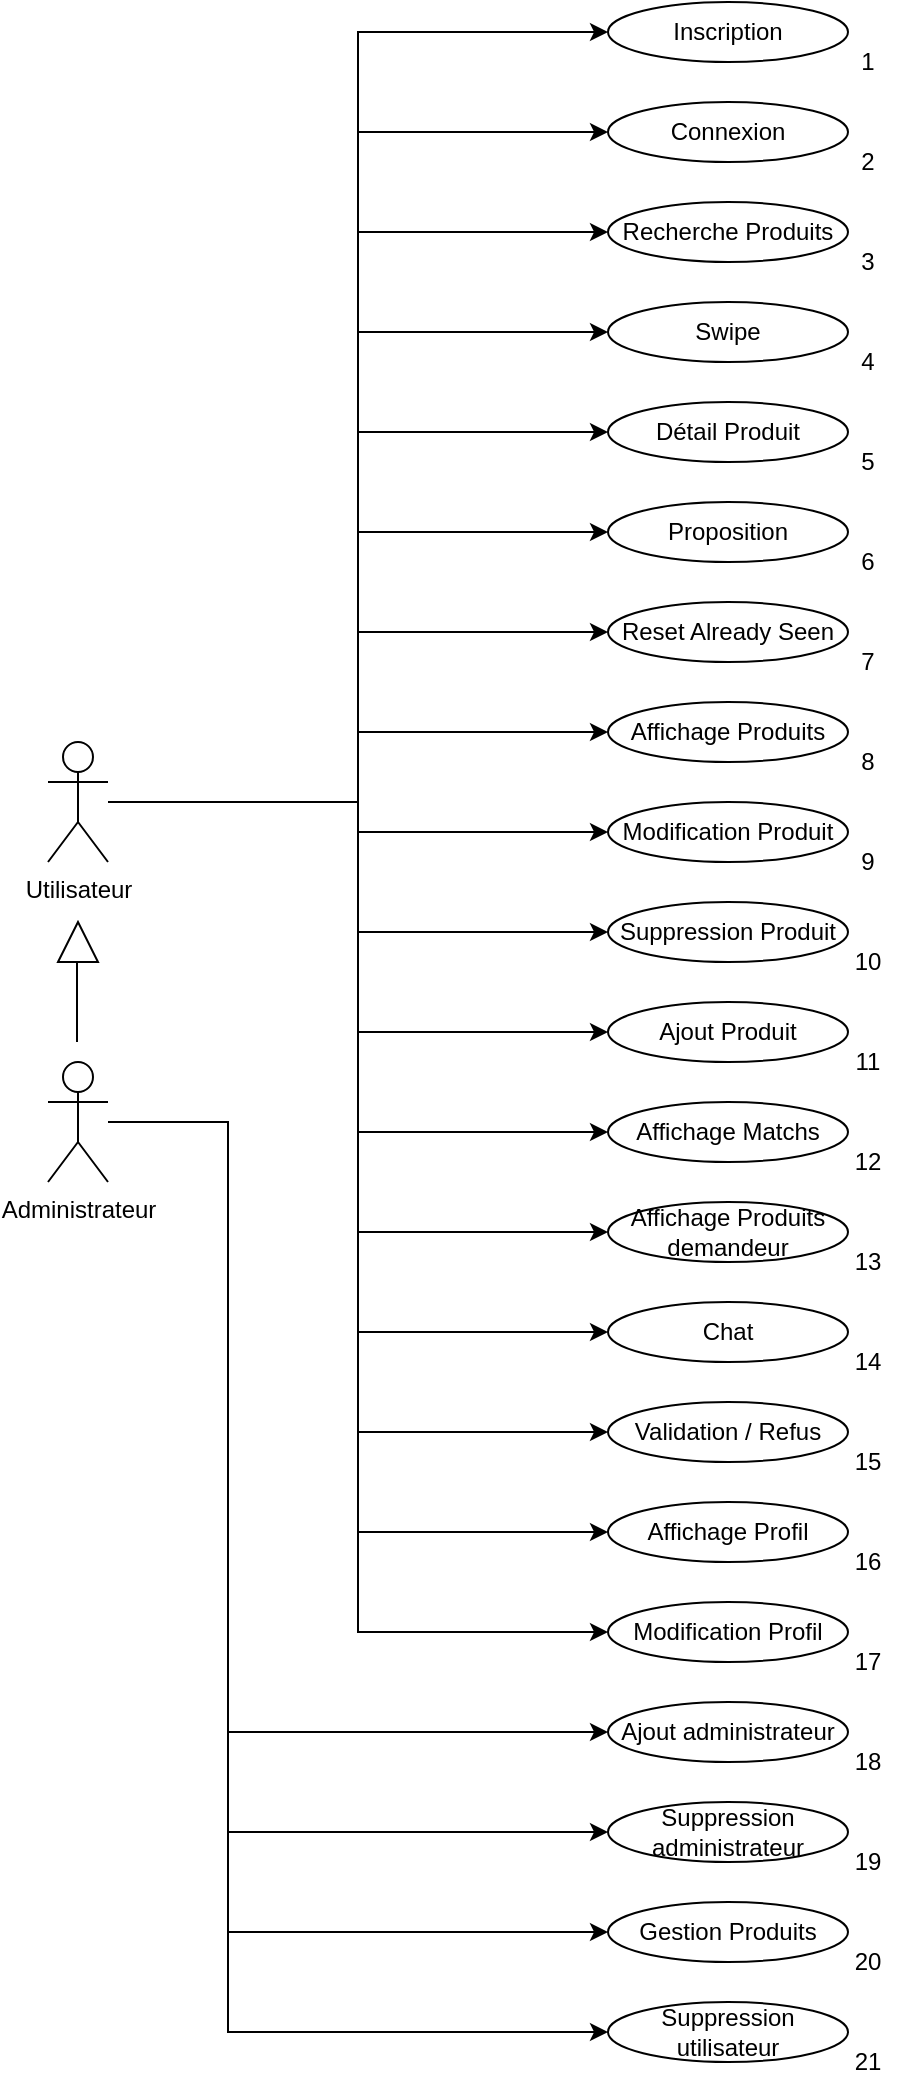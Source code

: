 <mxfile version="14.2.2" type="device"><diagram id="xinGQeOJ1Q0zyIzhqvFK" name="Page-1"><mxGraphModel dx="1422" dy="737" grid="1" gridSize="10" guides="1" tooltips="1" connect="1" arrows="1" fold="1" page="1" pageScale="1" pageWidth="827" pageHeight="1169" math="0" shadow="0"><root><mxCell id="0"/><mxCell id="1" parent="0"/><mxCell id="ZqRyXnJVnwEsI-8PFLBK-31" style="edgeStyle=orthogonalEdgeStyle;rounded=0;orthogonalLoop=1;jettySize=auto;html=1;entryX=0;entryY=0.5;entryDx=0;entryDy=0;" edge="1" parent="1" source="1A-qQxgDkp7ZEUeKsdOK-2" target="ZqRyXnJVnwEsI-8PFLBK-1"><mxGeometry relative="1" as="geometry"/></mxCell><mxCell id="ZqRyXnJVnwEsI-8PFLBK-32" style="edgeStyle=orthogonalEdgeStyle;rounded=0;orthogonalLoop=1;jettySize=auto;html=1;entryX=0;entryY=0.5;entryDx=0;entryDy=0;" edge="1" parent="1" source="1A-qQxgDkp7ZEUeKsdOK-2" target="ZqRyXnJVnwEsI-8PFLBK-2"><mxGeometry relative="1" as="geometry"/></mxCell><mxCell id="ZqRyXnJVnwEsI-8PFLBK-33" style="edgeStyle=orthogonalEdgeStyle;rounded=0;orthogonalLoop=1;jettySize=auto;html=1;entryX=0;entryY=0.5;entryDx=0;entryDy=0;" edge="1" parent="1" source="1A-qQxgDkp7ZEUeKsdOK-2" target="ZqRyXnJVnwEsI-8PFLBK-3"><mxGeometry relative="1" as="geometry"/></mxCell><mxCell id="ZqRyXnJVnwEsI-8PFLBK-34" style="edgeStyle=orthogonalEdgeStyle;rounded=0;orthogonalLoop=1;jettySize=auto;html=1;entryX=0;entryY=0.5;entryDx=0;entryDy=0;" edge="1" parent="1" source="1A-qQxgDkp7ZEUeKsdOK-2" target="ZqRyXnJVnwEsI-8PFLBK-11"><mxGeometry relative="1" as="geometry"/></mxCell><mxCell id="ZqRyXnJVnwEsI-8PFLBK-35" style="edgeStyle=orthogonalEdgeStyle;rounded=0;orthogonalLoop=1;jettySize=auto;html=1;entryX=0;entryY=0.5;entryDx=0;entryDy=0;" edge="1" parent="1" source="1A-qQxgDkp7ZEUeKsdOK-2" target="ZqRyXnJVnwEsI-8PFLBK-12"><mxGeometry relative="1" as="geometry"/></mxCell><mxCell id="ZqRyXnJVnwEsI-8PFLBK-36" style="edgeStyle=orthogonalEdgeStyle;rounded=0;orthogonalLoop=1;jettySize=auto;html=1;entryX=0;entryY=0.5;entryDx=0;entryDy=0;" edge="1" parent="1" source="1A-qQxgDkp7ZEUeKsdOK-2" target="ZqRyXnJVnwEsI-8PFLBK-13"><mxGeometry relative="1" as="geometry"/></mxCell><mxCell id="ZqRyXnJVnwEsI-8PFLBK-37" style="edgeStyle=orthogonalEdgeStyle;rounded=0;orthogonalLoop=1;jettySize=auto;html=1;entryX=0;entryY=0.5;entryDx=0;entryDy=0;" edge="1" parent="1" source="1A-qQxgDkp7ZEUeKsdOK-2" target="ZqRyXnJVnwEsI-8PFLBK-14"><mxGeometry relative="1" as="geometry"/></mxCell><mxCell id="ZqRyXnJVnwEsI-8PFLBK-38" style="edgeStyle=orthogonalEdgeStyle;rounded=0;orthogonalLoop=1;jettySize=auto;html=1;entryX=0;entryY=0.5;entryDx=0;entryDy=0;" edge="1" parent="1" source="1A-qQxgDkp7ZEUeKsdOK-2" target="ZqRyXnJVnwEsI-8PFLBK-7"><mxGeometry relative="1" as="geometry"/></mxCell><mxCell id="ZqRyXnJVnwEsI-8PFLBK-39" style="edgeStyle=orthogonalEdgeStyle;rounded=0;orthogonalLoop=1;jettySize=auto;html=1;entryX=0;entryY=0.5;entryDx=0;entryDy=0;" edge="1" parent="1" source="1A-qQxgDkp7ZEUeKsdOK-2" target="ZqRyXnJVnwEsI-8PFLBK-5"><mxGeometry relative="1" as="geometry"/></mxCell><mxCell id="ZqRyXnJVnwEsI-8PFLBK-40" style="edgeStyle=orthogonalEdgeStyle;rounded=0;orthogonalLoop=1;jettySize=auto;html=1;entryX=0;entryY=0.5;entryDx=0;entryDy=0;" edge="1" parent="1" source="1A-qQxgDkp7ZEUeKsdOK-2" target="ZqRyXnJVnwEsI-8PFLBK-6"><mxGeometry relative="1" as="geometry"/></mxCell><mxCell id="ZqRyXnJVnwEsI-8PFLBK-41" style="edgeStyle=orthogonalEdgeStyle;rounded=0;orthogonalLoop=1;jettySize=auto;html=1;entryX=0;entryY=0.5;entryDx=0;entryDy=0;" edge="1" parent="1" source="1A-qQxgDkp7ZEUeKsdOK-2" target="ZqRyXnJVnwEsI-8PFLBK-4"><mxGeometry relative="1" as="geometry"/></mxCell><mxCell id="ZqRyXnJVnwEsI-8PFLBK-42" style="edgeStyle=orthogonalEdgeStyle;rounded=0;orthogonalLoop=1;jettySize=auto;html=1;entryX=0;entryY=0.5;entryDx=0;entryDy=0;" edge="1" parent="1" source="1A-qQxgDkp7ZEUeKsdOK-2" target="ZqRyXnJVnwEsI-8PFLBK-15"><mxGeometry relative="1" as="geometry"/></mxCell><mxCell id="ZqRyXnJVnwEsI-8PFLBK-43" style="edgeStyle=orthogonalEdgeStyle;rounded=0;orthogonalLoop=1;jettySize=auto;html=1;entryX=0;entryY=0.5;entryDx=0;entryDy=0;" edge="1" parent="1" source="1A-qQxgDkp7ZEUeKsdOK-2" target="ZqRyXnJVnwEsI-8PFLBK-16"><mxGeometry relative="1" as="geometry"/></mxCell><mxCell id="ZqRyXnJVnwEsI-8PFLBK-44" style="edgeStyle=orthogonalEdgeStyle;rounded=0;orthogonalLoop=1;jettySize=auto;html=1;entryX=0;entryY=0.5;entryDx=0;entryDy=0;" edge="1" parent="1" source="1A-qQxgDkp7ZEUeKsdOK-2" target="ZqRyXnJVnwEsI-8PFLBK-17"><mxGeometry relative="1" as="geometry"/></mxCell><mxCell id="ZqRyXnJVnwEsI-8PFLBK-45" style="edgeStyle=orthogonalEdgeStyle;rounded=0;orthogonalLoop=1;jettySize=auto;html=1;entryX=0;entryY=0.5;entryDx=0;entryDy=0;" edge="1" parent="1" source="1A-qQxgDkp7ZEUeKsdOK-2" target="ZqRyXnJVnwEsI-8PFLBK-18"><mxGeometry relative="1" as="geometry"/></mxCell><mxCell id="ZqRyXnJVnwEsI-8PFLBK-46" style="edgeStyle=orthogonalEdgeStyle;rounded=0;orthogonalLoop=1;jettySize=auto;html=1;entryX=0;entryY=0.5;entryDx=0;entryDy=0;" edge="1" parent="1" source="1A-qQxgDkp7ZEUeKsdOK-2" target="ZqRyXnJVnwEsI-8PFLBK-8"><mxGeometry relative="1" as="geometry"/></mxCell><mxCell id="ZqRyXnJVnwEsI-8PFLBK-47" style="edgeStyle=orthogonalEdgeStyle;rounded=0;orthogonalLoop=1;jettySize=auto;html=1;entryX=0;entryY=0.5;entryDx=0;entryDy=0;" edge="1" parent="1" source="1A-qQxgDkp7ZEUeKsdOK-2" target="ZqRyXnJVnwEsI-8PFLBK-10"><mxGeometry relative="1" as="geometry"/></mxCell><mxCell id="1A-qQxgDkp7ZEUeKsdOK-2" value="Utilisateur" style="shape=umlActor;verticalLabelPosition=bottom;verticalAlign=top;html=1;outlineConnect=0;" parent="1" vertex="1"><mxGeometry x="60" y="390" width="30" height="60" as="geometry"/></mxCell><mxCell id="ZqRyXnJVnwEsI-8PFLBK-1" value="Inscription" style="ellipse;whiteSpace=wrap;html=1;" vertex="1" parent="1"><mxGeometry x="340" y="20" width="120" height="30" as="geometry"/></mxCell><mxCell id="ZqRyXnJVnwEsI-8PFLBK-2" value="Connexion" style="ellipse;whiteSpace=wrap;html=1;" vertex="1" parent="1"><mxGeometry x="340" y="70" width="120" height="30" as="geometry"/></mxCell><mxCell id="ZqRyXnJVnwEsI-8PFLBK-3" value="Recherche Produits" style="ellipse;whiteSpace=wrap;html=1;" vertex="1" parent="1"><mxGeometry x="340" y="120" width="120" height="30" as="geometry"/></mxCell><mxCell id="ZqRyXnJVnwEsI-8PFLBK-4" value="Ajout Produit" style="ellipse;whiteSpace=wrap;html=1;" vertex="1" parent="1"><mxGeometry x="340" y="520" width="120" height="30" as="geometry"/></mxCell><mxCell id="ZqRyXnJVnwEsI-8PFLBK-5" value="Modification Produit" style="ellipse;whiteSpace=wrap;html=1;" vertex="1" parent="1"><mxGeometry x="340" y="420" width="120" height="30" as="geometry"/></mxCell><mxCell id="ZqRyXnJVnwEsI-8PFLBK-6" value="Suppression Produit" style="ellipse;whiteSpace=wrap;html=1;" vertex="1" parent="1"><mxGeometry x="340" y="470" width="120" height="30" as="geometry"/></mxCell><mxCell id="ZqRyXnJVnwEsI-8PFLBK-7" value="Affichage Produits" style="ellipse;whiteSpace=wrap;html=1;" vertex="1" parent="1"><mxGeometry x="340" y="370" width="120" height="30" as="geometry"/></mxCell><mxCell id="ZqRyXnJVnwEsI-8PFLBK-8" value="Affichage Profil" style="ellipse;whiteSpace=wrap;html=1;" vertex="1" parent="1"><mxGeometry x="340" y="770" width="120" height="30" as="geometry"/></mxCell><mxCell id="ZqRyXnJVnwEsI-8PFLBK-10" value="Modification Profil" style="ellipse;whiteSpace=wrap;html=1;" vertex="1" parent="1"><mxGeometry x="340" y="820" width="120" height="30" as="geometry"/></mxCell><mxCell id="ZqRyXnJVnwEsI-8PFLBK-11" value="Swipe" style="ellipse;whiteSpace=wrap;html=1;" vertex="1" parent="1"><mxGeometry x="340" y="170" width="120" height="30" as="geometry"/></mxCell><mxCell id="ZqRyXnJVnwEsI-8PFLBK-12" value="Détail Produit" style="ellipse;whiteSpace=wrap;html=1;" vertex="1" parent="1"><mxGeometry x="340" y="220" width="120" height="30" as="geometry"/></mxCell><mxCell id="ZqRyXnJVnwEsI-8PFLBK-13" value="Proposition" style="ellipse;whiteSpace=wrap;html=1;" vertex="1" parent="1"><mxGeometry x="340" y="270" width="120" height="30" as="geometry"/></mxCell><mxCell id="ZqRyXnJVnwEsI-8PFLBK-14" value="Reset Already Seen" style="ellipse;whiteSpace=wrap;html=1;" vertex="1" parent="1"><mxGeometry x="340" y="320" width="120" height="30" as="geometry"/></mxCell><mxCell id="ZqRyXnJVnwEsI-8PFLBK-15" value="Affichage Matchs" style="ellipse;whiteSpace=wrap;html=1;" vertex="1" parent="1"><mxGeometry x="340" y="570" width="120" height="30" as="geometry"/></mxCell><mxCell id="ZqRyXnJVnwEsI-8PFLBK-16" value="Affichage Produits demandeur" style="ellipse;whiteSpace=wrap;html=1;" vertex="1" parent="1"><mxGeometry x="340" y="620" width="120" height="30" as="geometry"/></mxCell><mxCell id="ZqRyXnJVnwEsI-8PFLBK-17" value="Chat" style="ellipse;whiteSpace=wrap;html=1;" vertex="1" parent="1"><mxGeometry x="340" y="670" width="120" height="30" as="geometry"/></mxCell><mxCell id="ZqRyXnJVnwEsI-8PFLBK-18" value="Validation / Refus" style="ellipse;whiteSpace=wrap;html=1;" vertex="1" parent="1"><mxGeometry x="340" y="720" width="120" height="30" as="geometry"/></mxCell><mxCell id="ZqRyXnJVnwEsI-8PFLBK-19" value="Ajout administrateur" style="ellipse;whiteSpace=wrap;html=1;" vertex="1" parent="1"><mxGeometry x="340" y="870" width="120" height="30" as="geometry"/></mxCell><mxCell id="ZqRyXnJVnwEsI-8PFLBK-20" value="Suppression administrateur" style="ellipse;whiteSpace=wrap;html=1;" vertex="1" parent="1"><mxGeometry x="340" y="920" width="120" height="30" as="geometry"/></mxCell><mxCell id="ZqRyXnJVnwEsI-8PFLBK-21" value="Gestion Produits" style="ellipse;whiteSpace=wrap;html=1;" vertex="1" parent="1"><mxGeometry x="340" y="970" width="120" height="30" as="geometry"/></mxCell><mxCell id="ZqRyXnJVnwEsI-8PFLBK-22" value="Suppression utilisateur" style="ellipse;whiteSpace=wrap;html=1;" vertex="1" parent="1"><mxGeometry x="340" y="1020" width="120" height="30" as="geometry"/></mxCell><mxCell id="ZqRyXnJVnwEsI-8PFLBK-27" style="edgeStyle=orthogonalEdgeStyle;rounded=0;orthogonalLoop=1;jettySize=auto;html=1;" edge="1" parent="1"><mxGeometry relative="1" as="geometry"><mxPoint x="74.5" y="540" as="sourcePoint"/><mxPoint x="74.5" y="490" as="targetPoint"/></mxGeometry></mxCell><mxCell id="ZqRyXnJVnwEsI-8PFLBK-48" style="edgeStyle=orthogonalEdgeStyle;rounded=0;orthogonalLoop=1;jettySize=auto;html=1;entryX=0;entryY=0.5;entryDx=0;entryDy=0;" edge="1" parent="1" source="ZqRyXnJVnwEsI-8PFLBK-23" target="ZqRyXnJVnwEsI-8PFLBK-19"><mxGeometry relative="1" as="geometry"><Array as="points"><mxPoint x="150" y="580"/><mxPoint x="150" y="885"/></Array></mxGeometry></mxCell><mxCell id="ZqRyXnJVnwEsI-8PFLBK-49" style="edgeStyle=orthogonalEdgeStyle;rounded=0;orthogonalLoop=1;jettySize=auto;html=1;entryX=0;entryY=0.5;entryDx=0;entryDy=0;" edge="1" parent="1" source="ZqRyXnJVnwEsI-8PFLBK-23" target="ZqRyXnJVnwEsI-8PFLBK-20"><mxGeometry relative="1" as="geometry"><Array as="points"><mxPoint x="150" y="580"/><mxPoint x="150" y="935"/></Array></mxGeometry></mxCell><mxCell id="ZqRyXnJVnwEsI-8PFLBK-50" style="edgeStyle=orthogonalEdgeStyle;rounded=0;orthogonalLoop=1;jettySize=auto;html=1;entryX=0;entryY=0.5;entryDx=0;entryDy=0;" edge="1" parent="1" source="ZqRyXnJVnwEsI-8PFLBK-23" target="ZqRyXnJVnwEsI-8PFLBK-21"><mxGeometry relative="1" as="geometry"><Array as="points"><mxPoint x="150" y="580"/><mxPoint x="150" y="985"/></Array></mxGeometry></mxCell><mxCell id="ZqRyXnJVnwEsI-8PFLBK-51" style="edgeStyle=orthogonalEdgeStyle;rounded=0;orthogonalLoop=1;jettySize=auto;html=1;entryX=0;entryY=0.5;entryDx=0;entryDy=0;" edge="1" parent="1" source="ZqRyXnJVnwEsI-8PFLBK-23" target="ZqRyXnJVnwEsI-8PFLBK-22"><mxGeometry relative="1" as="geometry"><Array as="points"><mxPoint x="150" y="580"/><mxPoint x="150" y="1035"/></Array></mxGeometry></mxCell><mxCell id="ZqRyXnJVnwEsI-8PFLBK-23" value="Administrateur" style="shape=umlActor;verticalLabelPosition=bottom;verticalAlign=top;html=1;outlineConnect=0;" vertex="1" parent="1"><mxGeometry x="60" y="550" width="30" height="60" as="geometry"/></mxCell><mxCell id="ZqRyXnJVnwEsI-8PFLBK-28" value="" style="triangle;whiteSpace=wrap;html=1;rotation=-90;" vertex="1" parent="1"><mxGeometry x="65" y="480" width="20" height="20" as="geometry"/></mxCell><mxCell id="ZqRyXnJVnwEsI-8PFLBK-52" value="1" style="text;html=1;strokeColor=none;fillColor=none;align=center;verticalAlign=middle;whiteSpace=wrap;rounded=0;" vertex="1" parent="1"><mxGeometry x="450" y="40" width="40" height="20" as="geometry"/></mxCell><mxCell id="ZqRyXnJVnwEsI-8PFLBK-53" value="2" style="text;html=1;strokeColor=none;fillColor=none;align=center;verticalAlign=middle;whiteSpace=wrap;rounded=0;" vertex="1" parent="1"><mxGeometry x="450" y="90" width="40" height="20" as="geometry"/></mxCell><mxCell id="ZqRyXnJVnwEsI-8PFLBK-54" value="3" style="text;html=1;strokeColor=none;fillColor=none;align=center;verticalAlign=middle;whiteSpace=wrap;rounded=0;" vertex="1" parent="1"><mxGeometry x="450" y="140" width="40" height="20" as="geometry"/></mxCell><mxCell id="ZqRyXnJVnwEsI-8PFLBK-55" value="4" style="text;html=1;strokeColor=none;fillColor=none;align=center;verticalAlign=middle;whiteSpace=wrap;rounded=0;" vertex="1" parent="1"><mxGeometry x="450" y="190" width="40" height="20" as="geometry"/></mxCell><mxCell id="ZqRyXnJVnwEsI-8PFLBK-56" value="5" style="text;html=1;strokeColor=none;fillColor=none;align=center;verticalAlign=middle;whiteSpace=wrap;rounded=0;" vertex="1" parent="1"><mxGeometry x="450" y="240" width="40" height="20" as="geometry"/></mxCell><mxCell id="ZqRyXnJVnwEsI-8PFLBK-57" value="6" style="text;html=1;strokeColor=none;fillColor=none;align=center;verticalAlign=middle;whiteSpace=wrap;rounded=0;" vertex="1" parent="1"><mxGeometry x="450" y="290" width="40" height="20" as="geometry"/></mxCell><mxCell id="ZqRyXnJVnwEsI-8PFLBK-58" value="7" style="text;html=1;strokeColor=none;fillColor=none;align=center;verticalAlign=middle;whiteSpace=wrap;rounded=0;" vertex="1" parent="1"><mxGeometry x="450" y="340" width="40" height="20" as="geometry"/></mxCell><mxCell id="ZqRyXnJVnwEsI-8PFLBK-59" value="8" style="text;html=1;strokeColor=none;fillColor=none;align=center;verticalAlign=middle;whiteSpace=wrap;rounded=0;" vertex="1" parent="1"><mxGeometry x="450" y="390" width="40" height="20" as="geometry"/></mxCell><mxCell id="ZqRyXnJVnwEsI-8PFLBK-60" value="9" style="text;html=1;strokeColor=none;fillColor=none;align=center;verticalAlign=middle;whiteSpace=wrap;rounded=0;" vertex="1" parent="1"><mxGeometry x="450" y="440" width="40" height="20" as="geometry"/></mxCell><mxCell id="ZqRyXnJVnwEsI-8PFLBK-61" value="10" style="text;html=1;strokeColor=none;fillColor=none;align=center;verticalAlign=middle;whiteSpace=wrap;rounded=0;" vertex="1" parent="1"><mxGeometry x="450" y="490" width="40" height="20" as="geometry"/></mxCell><mxCell id="ZqRyXnJVnwEsI-8PFLBK-62" value="11" style="text;html=1;strokeColor=none;fillColor=none;align=center;verticalAlign=middle;whiteSpace=wrap;rounded=0;" vertex="1" parent="1"><mxGeometry x="450" y="540" width="40" height="20" as="geometry"/></mxCell><mxCell id="ZqRyXnJVnwEsI-8PFLBK-63" value="12" style="text;html=1;strokeColor=none;fillColor=none;align=center;verticalAlign=middle;whiteSpace=wrap;rounded=0;" vertex="1" parent="1"><mxGeometry x="450" y="590" width="40" height="20" as="geometry"/></mxCell><mxCell id="ZqRyXnJVnwEsI-8PFLBK-64" value="13" style="text;html=1;strokeColor=none;fillColor=none;align=center;verticalAlign=middle;whiteSpace=wrap;rounded=0;" vertex="1" parent="1"><mxGeometry x="450" y="640" width="40" height="20" as="geometry"/></mxCell><mxCell id="ZqRyXnJVnwEsI-8PFLBK-65" value="14" style="text;html=1;strokeColor=none;fillColor=none;align=center;verticalAlign=middle;whiteSpace=wrap;rounded=0;" vertex="1" parent="1"><mxGeometry x="450" y="690" width="40" height="20" as="geometry"/></mxCell><mxCell id="ZqRyXnJVnwEsI-8PFLBK-66" value="15" style="text;html=1;strokeColor=none;fillColor=none;align=center;verticalAlign=middle;whiteSpace=wrap;rounded=0;" vertex="1" parent="1"><mxGeometry x="450" y="740" width="40" height="20" as="geometry"/></mxCell><mxCell id="ZqRyXnJVnwEsI-8PFLBK-67" value="16" style="text;html=1;strokeColor=none;fillColor=none;align=center;verticalAlign=middle;whiteSpace=wrap;rounded=0;" vertex="1" parent="1"><mxGeometry x="450" y="790" width="40" height="20" as="geometry"/></mxCell><mxCell id="ZqRyXnJVnwEsI-8PFLBK-68" value="17" style="text;html=1;strokeColor=none;fillColor=none;align=center;verticalAlign=middle;whiteSpace=wrap;rounded=0;" vertex="1" parent="1"><mxGeometry x="450" y="840" width="40" height="20" as="geometry"/></mxCell><mxCell id="ZqRyXnJVnwEsI-8PFLBK-69" value="18" style="text;html=1;strokeColor=none;fillColor=none;align=center;verticalAlign=middle;whiteSpace=wrap;rounded=0;" vertex="1" parent="1"><mxGeometry x="450" y="890" width="40" height="20" as="geometry"/></mxCell><mxCell id="ZqRyXnJVnwEsI-8PFLBK-70" value="19" style="text;html=1;strokeColor=none;fillColor=none;align=center;verticalAlign=middle;whiteSpace=wrap;rounded=0;" vertex="1" parent="1"><mxGeometry x="450" y="940" width="40" height="20" as="geometry"/></mxCell><mxCell id="ZqRyXnJVnwEsI-8PFLBK-71" value="20" style="text;html=1;strokeColor=none;fillColor=none;align=center;verticalAlign=middle;whiteSpace=wrap;rounded=0;" vertex="1" parent="1"><mxGeometry x="450" y="990" width="40" height="20" as="geometry"/></mxCell><mxCell id="ZqRyXnJVnwEsI-8PFLBK-72" value="21" style="text;html=1;strokeColor=none;fillColor=none;align=center;verticalAlign=middle;whiteSpace=wrap;rounded=0;" vertex="1" parent="1"><mxGeometry x="450" y="1040" width="40" height="20" as="geometry"/></mxCell></root></mxGraphModel></diagram></mxfile>